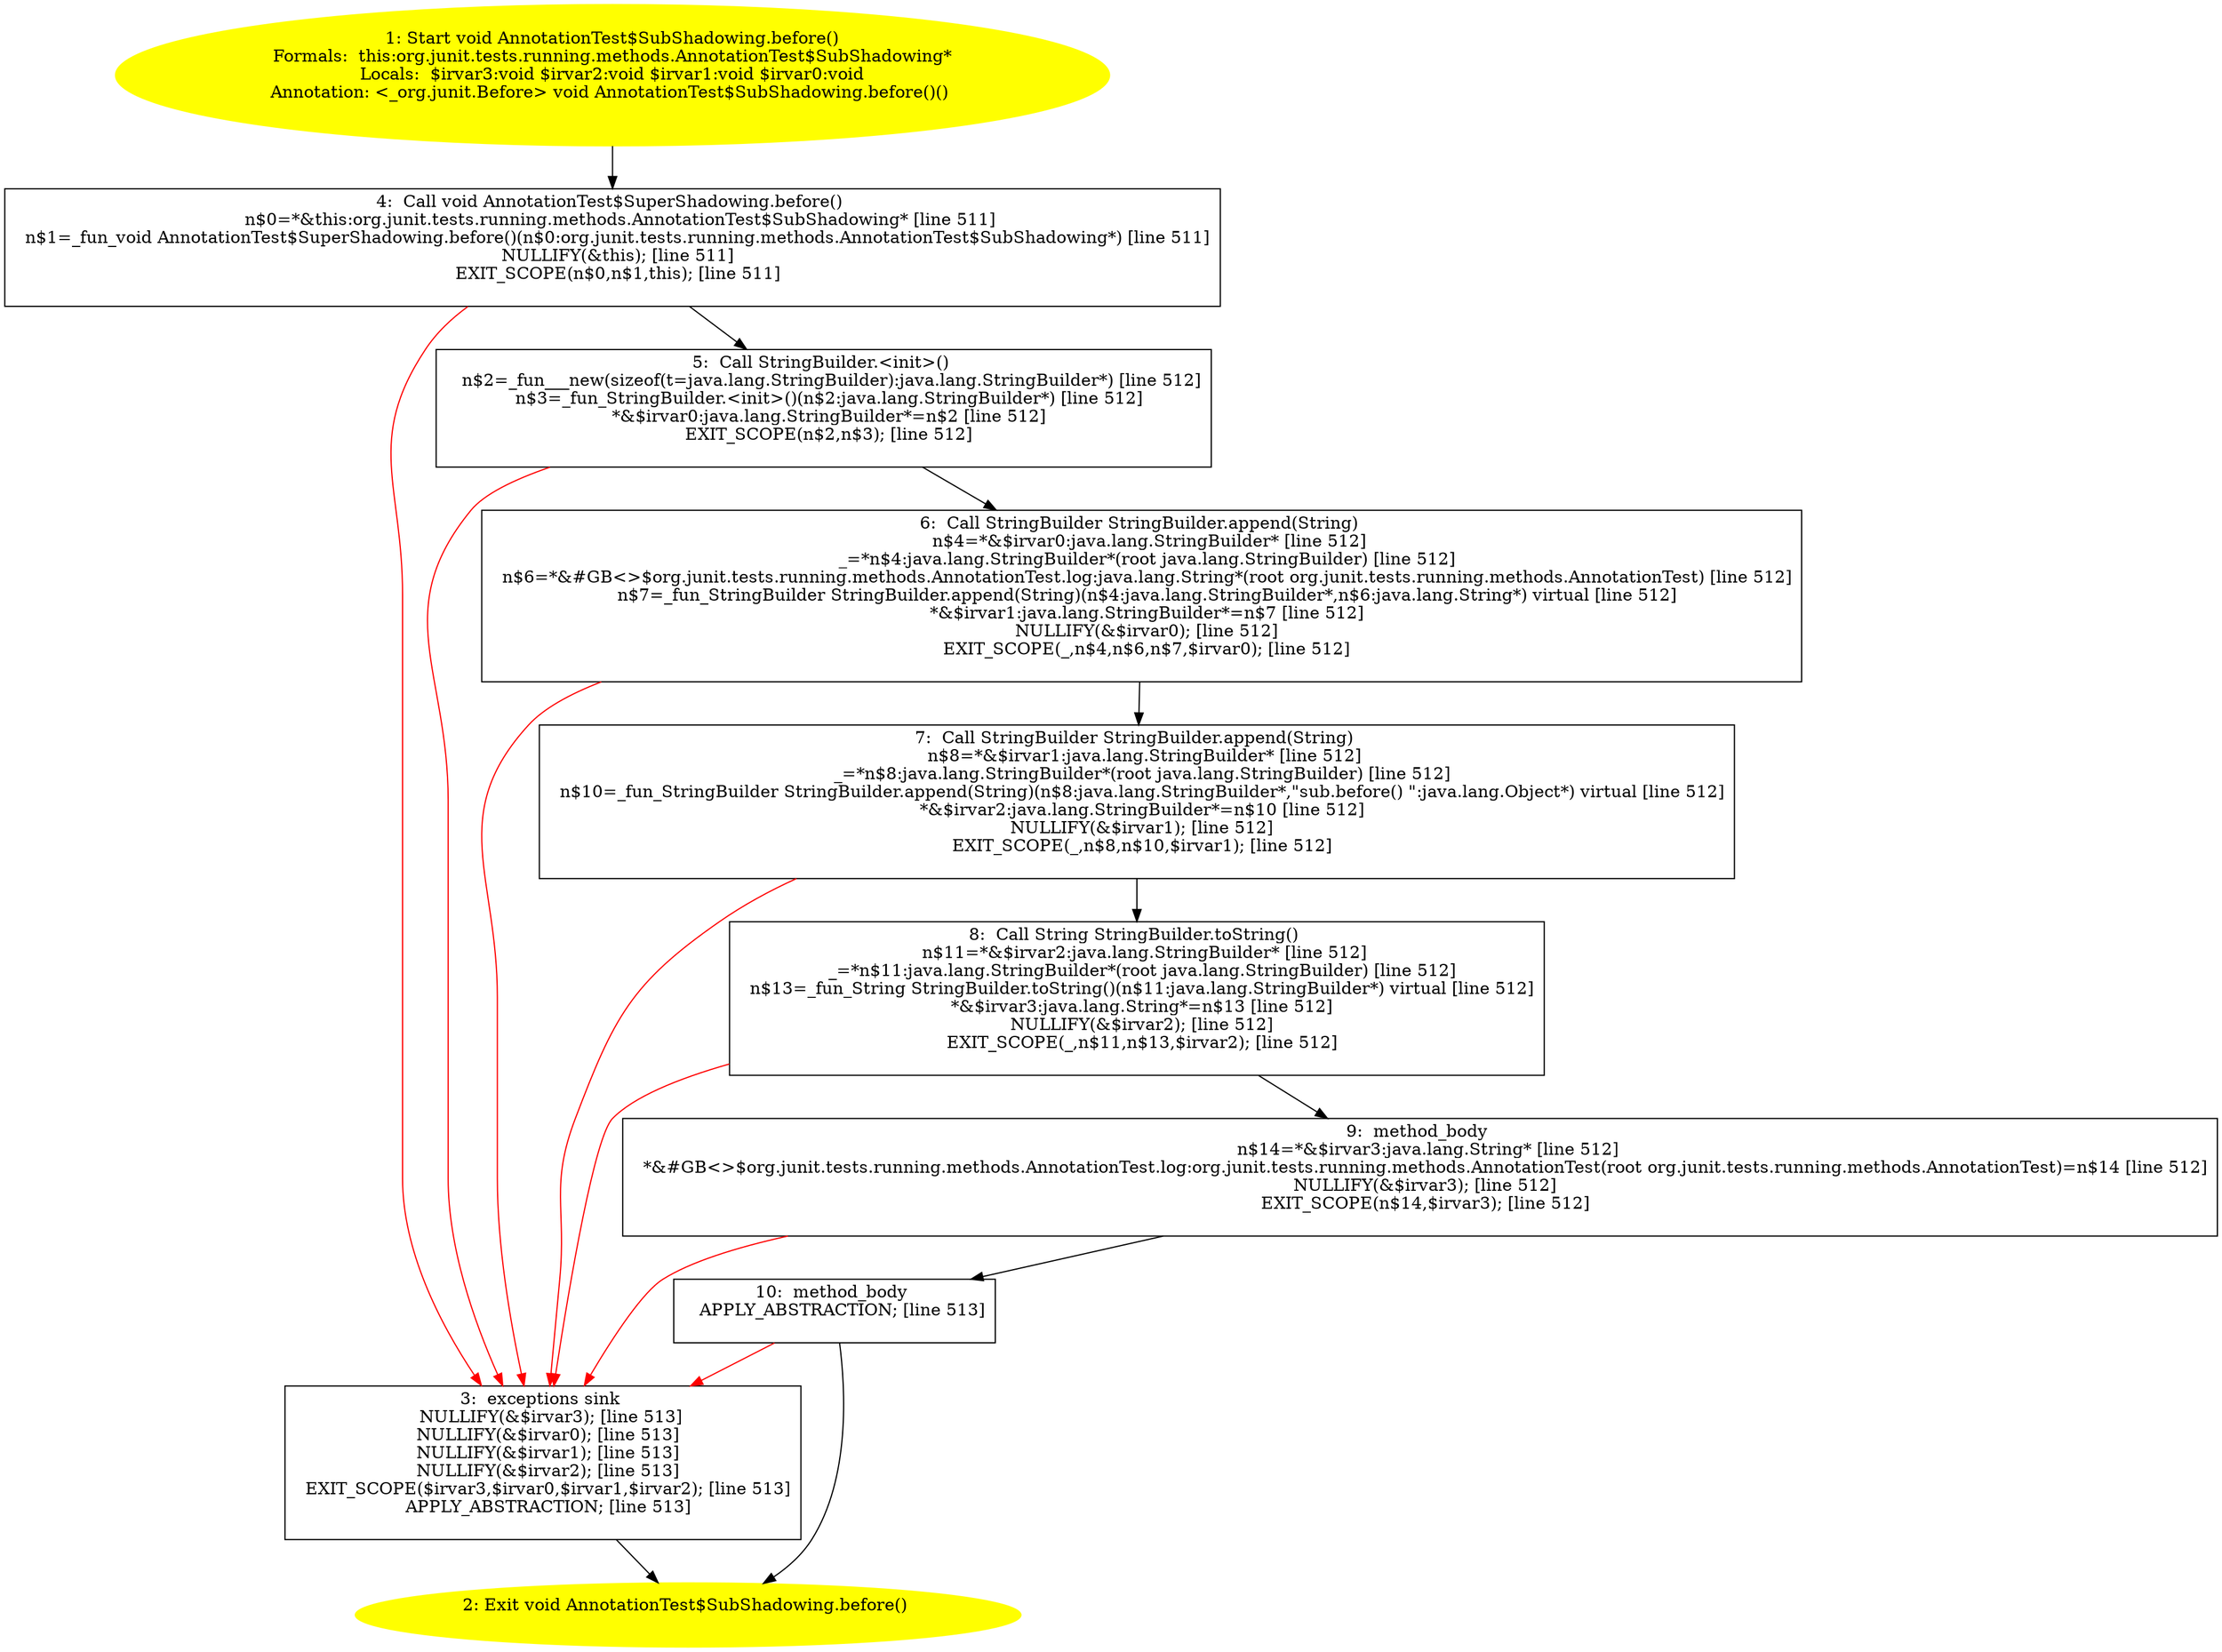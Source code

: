 /* @generated */
digraph cfg {
"org.junit.tests.running.methods.AnnotationTest$SubShadowing.before():void.43c48975f66405676e6c18f18ad3fe81_1" [label="1: Start void AnnotationTest$SubShadowing.before()\nFormals:  this:org.junit.tests.running.methods.AnnotationTest$SubShadowing*\nLocals:  $irvar3:void $irvar2:void $irvar1:void $irvar0:void\nAnnotation: <_org.junit.Before> void AnnotationTest$SubShadowing.before()() \n  " color=yellow style=filled]
	

	 "org.junit.tests.running.methods.AnnotationTest$SubShadowing.before():void.43c48975f66405676e6c18f18ad3fe81_1" -> "org.junit.tests.running.methods.AnnotationTest$SubShadowing.before():void.43c48975f66405676e6c18f18ad3fe81_4" ;
"org.junit.tests.running.methods.AnnotationTest$SubShadowing.before():void.43c48975f66405676e6c18f18ad3fe81_2" [label="2: Exit void AnnotationTest$SubShadowing.before() \n  " color=yellow style=filled]
	

"org.junit.tests.running.methods.AnnotationTest$SubShadowing.before():void.43c48975f66405676e6c18f18ad3fe81_3" [label="3:  exceptions sink \n   NULLIFY(&$irvar3); [line 513]\n  NULLIFY(&$irvar0); [line 513]\n  NULLIFY(&$irvar1); [line 513]\n  NULLIFY(&$irvar2); [line 513]\n  EXIT_SCOPE($irvar3,$irvar0,$irvar1,$irvar2); [line 513]\n  APPLY_ABSTRACTION; [line 513]\n " shape="box"]
	

	 "org.junit.tests.running.methods.AnnotationTest$SubShadowing.before():void.43c48975f66405676e6c18f18ad3fe81_3" -> "org.junit.tests.running.methods.AnnotationTest$SubShadowing.before():void.43c48975f66405676e6c18f18ad3fe81_2" ;
"org.junit.tests.running.methods.AnnotationTest$SubShadowing.before():void.43c48975f66405676e6c18f18ad3fe81_4" [label="4:  Call void AnnotationTest$SuperShadowing.before() \n   n$0=*&this:org.junit.tests.running.methods.AnnotationTest$SubShadowing* [line 511]\n  n$1=_fun_void AnnotationTest$SuperShadowing.before()(n$0:org.junit.tests.running.methods.AnnotationTest$SubShadowing*) [line 511]\n  NULLIFY(&this); [line 511]\n  EXIT_SCOPE(n$0,n$1,this); [line 511]\n " shape="box"]
	

	 "org.junit.tests.running.methods.AnnotationTest$SubShadowing.before():void.43c48975f66405676e6c18f18ad3fe81_4" -> "org.junit.tests.running.methods.AnnotationTest$SubShadowing.before():void.43c48975f66405676e6c18f18ad3fe81_5" ;
	 "org.junit.tests.running.methods.AnnotationTest$SubShadowing.before():void.43c48975f66405676e6c18f18ad3fe81_4" -> "org.junit.tests.running.methods.AnnotationTest$SubShadowing.before():void.43c48975f66405676e6c18f18ad3fe81_3" [color="red" ];
"org.junit.tests.running.methods.AnnotationTest$SubShadowing.before():void.43c48975f66405676e6c18f18ad3fe81_5" [label="5:  Call StringBuilder.<init>() \n   n$2=_fun___new(sizeof(t=java.lang.StringBuilder):java.lang.StringBuilder*) [line 512]\n  n$3=_fun_StringBuilder.<init>()(n$2:java.lang.StringBuilder*) [line 512]\n  *&$irvar0:java.lang.StringBuilder*=n$2 [line 512]\n  EXIT_SCOPE(n$2,n$3); [line 512]\n " shape="box"]
	

	 "org.junit.tests.running.methods.AnnotationTest$SubShadowing.before():void.43c48975f66405676e6c18f18ad3fe81_5" -> "org.junit.tests.running.methods.AnnotationTest$SubShadowing.before():void.43c48975f66405676e6c18f18ad3fe81_6" ;
	 "org.junit.tests.running.methods.AnnotationTest$SubShadowing.before():void.43c48975f66405676e6c18f18ad3fe81_5" -> "org.junit.tests.running.methods.AnnotationTest$SubShadowing.before():void.43c48975f66405676e6c18f18ad3fe81_3" [color="red" ];
"org.junit.tests.running.methods.AnnotationTest$SubShadowing.before():void.43c48975f66405676e6c18f18ad3fe81_6" [label="6:  Call StringBuilder StringBuilder.append(String) \n   n$4=*&$irvar0:java.lang.StringBuilder* [line 512]\n  _=*n$4:java.lang.StringBuilder*(root java.lang.StringBuilder) [line 512]\n  n$6=*&#GB<>$org.junit.tests.running.methods.AnnotationTest.log:java.lang.String*(root org.junit.tests.running.methods.AnnotationTest) [line 512]\n  n$7=_fun_StringBuilder StringBuilder.append(String)(n$4:java.lang.StringBuilder*,n$6:java.lang.String*) virtual [line 512]\n  *&$irvar1:java.lang.StringBuilder*=n$7 [line 512]\n  NULLIFY(&$irvar0); [line 512]\n  EXIT_SCOPE(_,n$4,n$6,n$7,$irvar0); [line 512]\n " shape="box"]
	

	 "org.junit.tests.running.methods.AnnotationTest$SubShadowing.before():void.43c48975f66405676e6c18f18ad3fe81_6" -> "org.junit.tests.running.methods.AnnotationTest$SubShadowing.before():void.43c48975f66405676e6c18f18ad3fe81_7" ;
	 "org.junit.tests.running.methods.AnnotationTest$SubShadowing.before():void.43c48975f66405676e6c18f18ad3fe81_6" -> "org.junit.tests.running.methods.AnnotationTest$SubShadowing.before():void.43c48975f66405676e6c18f18ad3fe81_3" [color="red" ];
"org.junit.tests.running.methods.AnnotationTest$SubShadowing.before():void.43c48975f66405676e6c18f18ad3fe81_7" [label="7:  Call StringBuilder StringBuilder.append(String) \n   n$8=*&$irvar1:java.lang.StringBuilder* [line 512]\n  _=*n$8:java.lang.StringBuilder*(root java.lang.StringBuilder) [line 512]\n  n$10=_fun_StringBuilder StringBuilder.append(String)(n$8:java.lang.StringBuilder*,\"sub.before() \":java.lang.Object*) virtual [line 512]\n  *&$irvar2:java.lang.StringBuilder*=n$10 [line 512]\n  NULLIFY(&$irvar1); [line 512]\n  EXIT_SCOPE(_,n$8,n$10,$irvar1); [line 512]\n " shape="box"]
	

	 "org.junit.tests.running.methods.AnnotationTest$SubShadowing.before():void.43c48975f66405676e6c18f18ad3fe81_7" -> "org.junit.tests.running.methods.AnnotationTest$SubShadowing.before():void.43c48975f66405676e6c18f18ad3fe81_8" ;
	 "org.junit.tests.running.methods.AnnotationTest$SubShadowing.before():void.43c48975f66405676e6c18f18ad3fe81_7" -> "org.junit.tests.running.methods.AnnotationTest$SubShadowing.before():void.43c48975f66405676e6c18f18ad3fe81_3" [color="red" ];
"org.junit.tests.running.methods.AnnotationTest$SubShadowing.before():void.43c48975f66405676e6c18f18ad3fe81_8" [label="8:  Call String StringBuilder.toString() \n   n$11=*&$irvar2:java.lang.StringBuilder* [line 512]\n  _=*n$11:java.lang.StringBuilder*(root java.lang.StringBuilder) [line 512]\n  n$13=_fun_String StringBuilder.toString()(n$11:java.lang.StringBuilder*) virtual [line 512]\n  *&$irvar3:java.lang.String*=n$13 [line 512]\n  NULLIFY(&$irvar2); [line 512]\n  EXIT_SCOPE(_,n$11,n$13,$irvar2); [line 512]\n " shape="box"]
	

	 "org.junit.tests.running.methods.AnnotationTest$SubShadowing.before():void.43c48975f66405676e6c18f18ad3fe81_8" -> "org.junit.tests.running.methods.AnnotationTest$SubShadowing.before():void.43c48975f66405676e6c18f18ad3fe81_9" ;
	 "org.junit.tests.running.methods.AnnotationTest$SubShadowing.before():void.43c48975f66405676e6c18f18ad3fe81_8" -> "org.junit.tests.running.methods.AnnotationTest$SubShadowing.before():void.43c48975f66405676e6c18f18ad3fe81_3" [color="red" ];
"org.junit.tests.running.methods.AnnotationTest$SubShadowing.before():void.43c48975f66405676e6c18f18ad3fe81_9" [label="9:  method_body \n   n$14=*&$irvar3:java.lang.String* [line 512]\n  *&#GB<>$org.junit.tests.running.methods.AnnotationTest.log:org.junit.tests.running.methods.AnnotationTest(root org.junit.tests.running.methods.AnnotationTest)=n$14 [line 512]\n  NULLIFY(&$irvar3); [line 512]\n  EXIT_SCOPE(n$14,$irvar3); [line 512]\n " shape="box"]
	

	 "org.junit.tests.running.methods.AnnotationTest$SubShadowing.before():void.43c48975f66405676e6c18f18ad3fe81_9" -> "org.junit.tests.running.methods.AnnotationTest$SubShadowing.before():void.43c48975f66405676e6c18f18ad3fe81_10" ;
	 "org.junit.tests.running.methods.AnnotationTest$SubShadowing.before():void.43c48975f66405676e6c18f18ad3fe81_9" -> "org.junit.tests.running.methods.AnnotationTest$SubShadowing.before():void.43c48975f66405676e6c18f18ad3fe81_3" [color="red" ];
"org.junit.tests.running.methods.AnnotationTest$SubShadowing.before():void.43c48975f66405676e6c18f18ad3fe81_10" [label="10:  method_body \n   APPLY_ABSTRACTION; [line 513]\n " shape="box"]
	

	 "org.junit.tests.running.methods.AnnotationTest$SubShadowing.before():void.43c48975f66405676e6c18f18ad3fe81_10" -> "org.junit.tests.running.methods.AnnotationTest$SubShadowing.before():void.43c48975f66405676e6c18f18ad3fe81_2" ;
	 "org.junit.tests.running.methods.AnnotationTest$SubShadowing.before():void.43c48975f66405676e6c18f18ad3fe81_10" -> "org.junit.tests.running.methods.AnnotationTest$SubShadowing.before():void.43c48975f66405676e6c18f18ad3fe81_3" [color="red" ];
}
